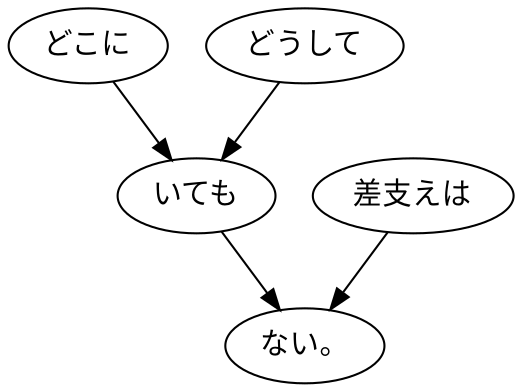 digraph graph9201 {
	node0 [label="どこに"];
	node1 [label="どうして"];
	node2 [label="いても"];
	node3 [label="差支えは"];
	node4 [label="ない。"];
	node0 -> node2;
	node1 -> node2;
	node2 -> node4;
	node3 -> node4;
}
